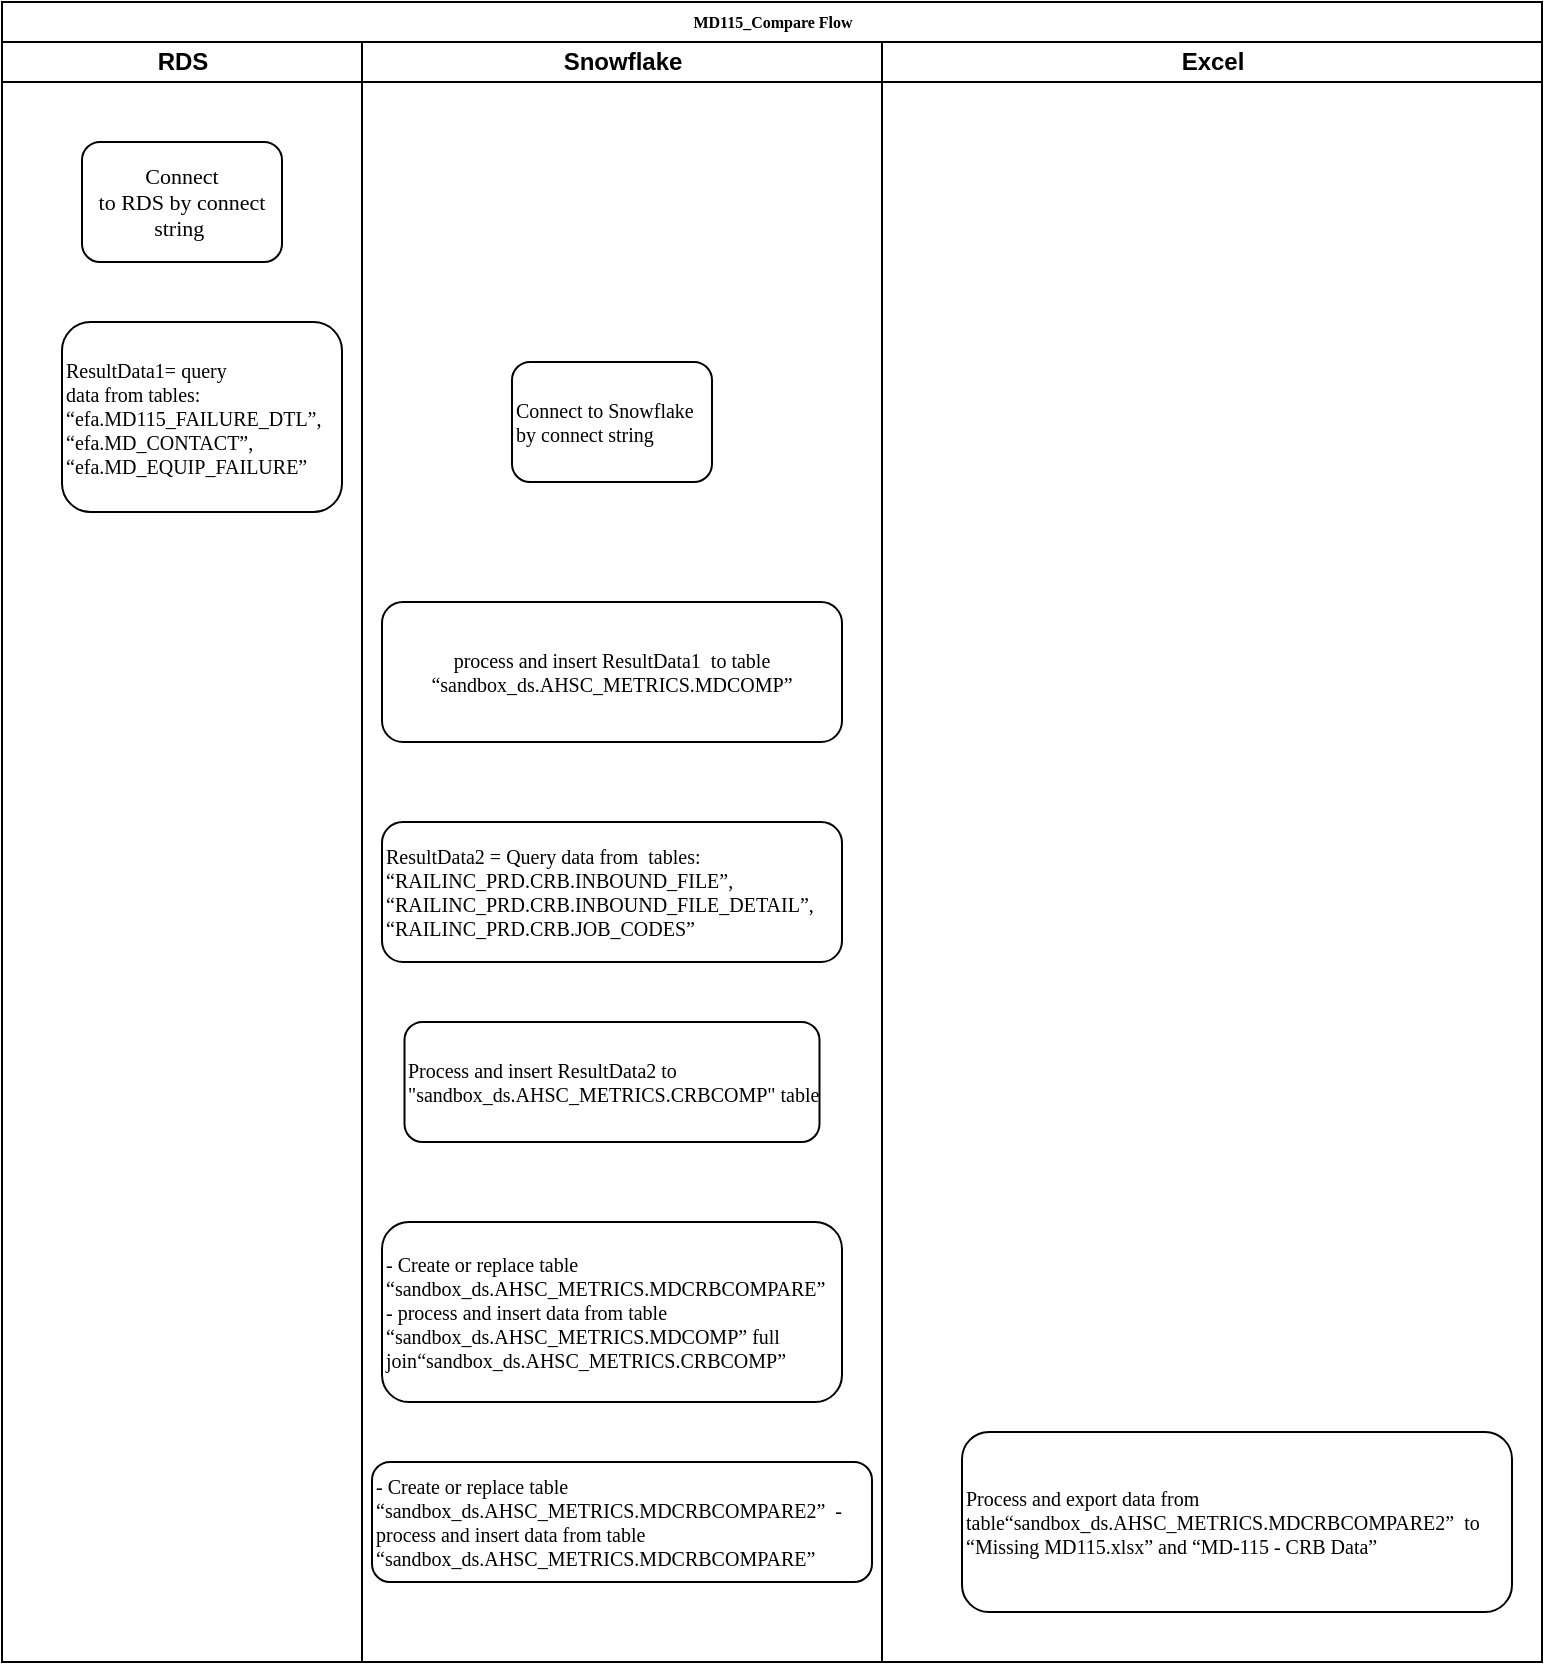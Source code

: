 <mxfile version="22.1.7" type="github">
  <diagram name="Page-1" id="74e2e168-ea6b-b213-b513-2b3c1d86103e">
    <mxGraphModel dx="1050" dy="523" grid="1" gridSize="10" guides="1" tooltips="1" connect="1" arrows="1" fold="1" page="1" pageScale="1" pageWidth="1100" pageHeight="850" background="none" math="0" shadow="0">
      <root>
        <mxCell id="0" />
        <mxCell id="1" parent="0" />
        <mxCell id="77e6c97f196da883-1" value="MD115_Compare Flow" style="swimlane;html=1;childLayout=stackLayout;startSize=20;rounded=0;shadow=0;labelBackgroundColor=none;strokeWidth=1;fontFamily=Verdana;fontSize=8;align=center;" parent="1" vertex="1">
          <mxGeometry x="60" y="50" width="770" height="830" as="geometry" />
        </mxCell>
        <mxCell id="77e6c97f196da883-2" value="RDS" style="swimlane;html=1;startSize=20;" parent="77e6c97f196da883-1" vertex="1">
          <mxGeometry y="20" width="180" height="810" as="geometry" />
        </mxCell>
        <mxCell id="77e6c97f196da883-8" value="&lt;font style=&quot;font-size: 11px;&quot;&gt;Connect&lt;br&gt;to RDS by connect string&amp;nbsp;&lt;/font&gt;" style="rounded=1;whiteSpace=wrap;html=1;shadow=0;labelBackgroundColor=none;strokeWidth=1;fontFamily=Verdana;fontSize=8;align=center;" parent="77e6c97f196da883-2" vertex="1">
          <mxGeometry x="40" y="50" width="100" height="60" as="geometry" />
        </mxCell>
        <mxCell id="77e6c97f196da883-9" value="&lt;font style=&quot;font-size: 10px;&quot;&gt;ResultData1= query&lt;br&gt;data from tables: “efa.MD115_FAILURE_DTL”, “efa.MD_CONTACT”, “efa.MD_EQUIP_FAILURE”&lt;/font&gt;" style="rounded=1;whiteSpace=wrap;html=1;shadow=0;labelBackgroundColor=none;strokeWidth=1;fontFamily=Verdana;fontSize=8;align=left;" parent="77e6c97f196da883-2" vertex="1">
          <mxGeometry x="30" y="140" width="140" height="95" as="geometry" />
        </mxCell>
        <mxCell id="77e6c97f196da883-3" value="Snowflake" style="swimlane;html=1;startSize=20;" parent="77e6c97f196da883-1" vertex="1">
          <mxGeometry x="180" y="20" width="260" height="810" as="geometry" />
        </mxCell>
        <mxCell id="77e6c97f196da883-11" value="&lt;font style=&quot;font-size: 10px;&quot;&gt;Connect to Snowflake by connect string&amp;nbsp;&lt;/font&gt;" style="rounded=1;whiteSpace=wrap;html=1;shadow=0;labelBackgroundColor=none;strokeWidth=1;fontFamily=Verdana;fontSize=8;align=left;" parent="77e6c97f196da883-3" vertex="1">
          <mxGeometry x="75" y="160" width="100" height="60" as="geometry" />
        </mxCell>
        <mxCell id="-GJumvi6T49nXN_w-6vD-1" value="&lt;font style=&quot;font-size: 10px;&quot;&gt;process and insert ResultData1&amp;nbsp;&amp;nbsp;to table “sandbox_ds.AHSC_METRICS.MDCOMP”&lt;/font&gt;" style="rounded=1;whiteSpace=wrap;html=1;shadow=0;labelBackgroundColor=none;strokeWidth=1;fontFamily=Verdana;fontSize=8;align=center;" vertex="1" parent="77e6c97f196da883-3">
          <mxGeometry x="10" y="280" width="230" height="70" as="geometry" />
        </mxCell>
        <mxCell id="-GJumvi6T49nXN_w-6vD-2" value="&lt;font style=&quot;font-size: 10px;&quot;&gt;ResultData2 = Query data from&amp;nbsp; tables: “RAILINC_PRD.CRB.INBOUND_FILE”, “RAILINC_PRD.CRB.INBOUND_FILE_DETAIL”,&lt;br&gt;“RAILINC_PRD.CRB.JOB_CODES”&lt;/font&gt;" style="rounded=1;whiteSpace=wrap;html=1;shadow=0;labelBackgroundColor=none;strokeWidth=1;fontFamily=Verdana;fontSize=8;align=left;" vertex="1" parent="77e6c97f196da883-3">
          <mxGeometry x="10" y="390" width="230" height="70" as="geometry" />
        </mxCell>
        <mxCell id="77e6c97f196da883-10" value="&lt;font style=&quot;font-size: 10px;&quot;&gt;Process&amp;nbsp;&lt;span style=&quot;&quot;&gt;and insert ResultData2 to &quot;sandbox_ds.AHSC_METRICS.CRBCOMP&quot; table&lt;/span&gt;&lt;/font&gt;" style="rounded=1;whiteSpace=wrap;html=1;shadow=0;labelBackgroundColor=none;strokeWidth=1;fontFamily=Verdana;fontSize=8;align=left;" parent="77e6c97f196da883-3" vertex="1">
          <mxGeometry x="21.25" y="490" width="207.5" height="60" as="geometry" />
        </mxCell>
        <mxCell id="-GJumvi6T49nXN_w-6vD-4" value="&lt;font style=&quot;font-size: 10px;&quot;&gt;- Create or replace table “sandbox_ds.AHSC_METRICS.MDCRBCOMPARE&lt;span style=&quot;background-color: initial;&quot;&gt;”&amp;nbsp;&lt;br&gt;&lt;/span&gt;&lt;span style=&quot;background-color: initial;&quot;&gt;- process and insert data from table “sandbox_ds.AHSC_METRICS.MDCOMP” full join&lt;/span&gt;&lt;span style=&quot;background-color: initial;&quot;&gt;“sandbox_ds.AHSC_METRICS.CRBCOMP”&lt;/span&gt;&lt;span style=&quot;background-color: initial;&quot;&gt;&lt;br&gt;&lt;/span&gt;&lt;/font&gt;" style="rounded=1;whiteSpace=wrap;html=1;shadow=0;labelBackgroundColor=none;strokeWidth=1;fontFamily=Verdana;fontSize=8;align=left;" vertex="1" parent="77e6c97f196da883-3">
          <mxGeometry x="10" y="590" width="230" height="90" as="geometry" />
        </mxCell>
        <mxCell id="-GJumvi6T49nXN_w-6vD-5" value="&lt;font style=&quot;font-size: 10px;&quot;&gt;- Create or replace table “sandbox_ds.AHSC_METRICS.MDCRBCOMPARE2”&amp;nbsp; -process and insert data from table “sandbox_ds.AHSC_METRICS.MDCRBCOMPARE”&lt;/font&gt;" style="rounded=1;whiteSpace=wrap;html=1;shadow=0;labelBackgroundColor=none;strokeWidth=1;fontFamily=Verdana;fontSize=8;align=left;" vertex="1" parent="77e6c97f196da883-3">
          <mxGeometry x="5" y="710" width="250" height="60" as="geometry" />
        </mxCell>
        <mxCell id="77e6c97f196da883-4" value="Excel" style="swimlane;html=1;startSize=20;" parent="77e6c97f196da883-1" vertex="1">
          <mxGeometry x="440" y="20" width="330" height="810" as="geometry" />
        </mxCell>
        <mxCell id="-GJumvi6T49nXN_w-6vD-9" value="&lt;font style=&quot;font-size: 10px;&quot;&gt;Process and export data from table“sandbox_ds.AHSC_METRICS.MDCRBCOMPARE2” &amp;nbsp;to “Missing MD115.xlsx” and “MD-115 - CRB Data”&lt;span style=&quot;background-color: initial;&quot;&gt;&lt;br&gt;&lt;/span&gt;&lt;/font&gt;" style="rounded=1;whiteSpace=wrap;html=1;shadow=0;labelBackgroundColor=none;strokeWidth=1;fontFamily=Verdana;fontSize=8;align=left;" vertex="1" parent="77e6c97f196da883-4">
          <mxGeometry x="40" y="695" width="275" height="90" as="geometry" />
        </mxCell>
      </root>
    </mxGraphModel>
  </diagram>
</mxfile>
